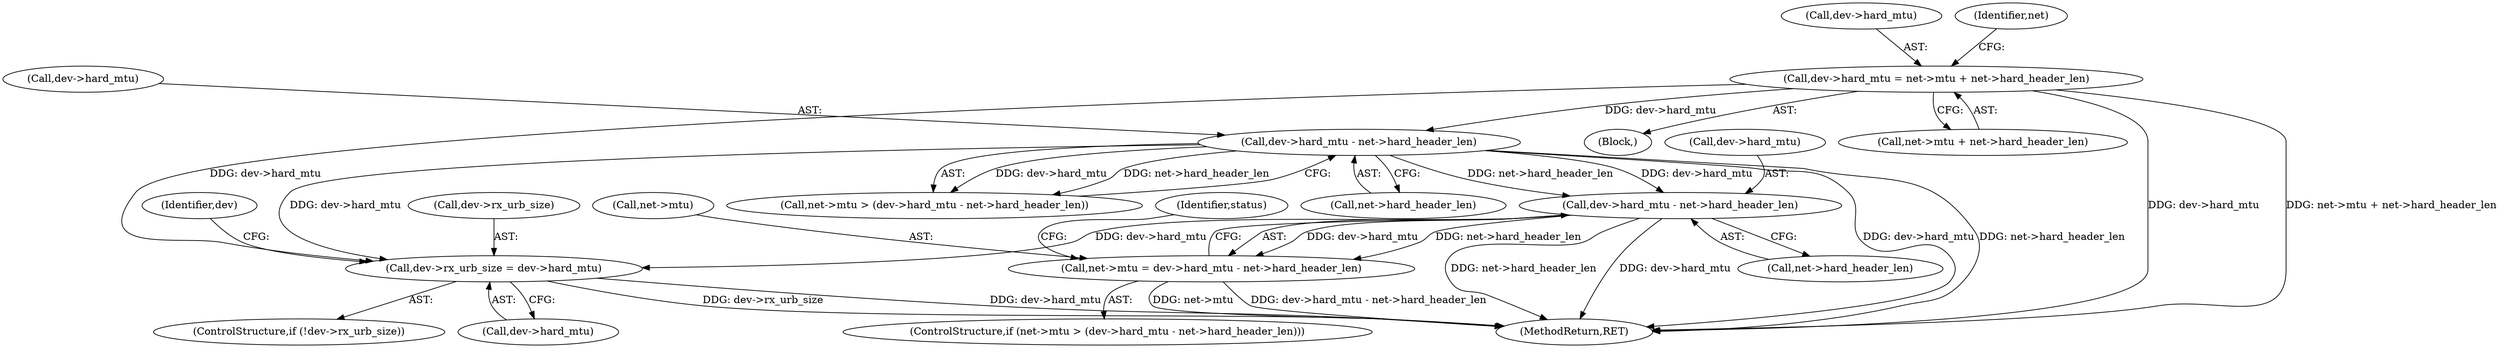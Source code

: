 digraph "0_linux_1666984c8625b3db19a9abc298931d35ab7bc64b@pointer" {
"1000484" [label="(Call,dev->hard_mtu - net->hard_header_len)"];
"1000473" [label="(Call,dev->hard_mtu - net->hard_header_len)"];
"1000345" [label="(Call,dev->hard_mtu = net->mtu + net->hard_header_len)"];
"1000480" [label="(Call,net->mtu = dev->hard_mtu - net->hard_header_len)"];
"1000575" [label="(Call,dev->rx_urb_size = dev->hard_mtu)"];
"1000477" [label="(Call,net->hard_header_len)"];
"1000469" [label="(Call,net->mtu > (dev->hard_mtu - net->hard_header_len))"];
"1000579" [label="(Call,dev->hard_mtu)"];
"1000570" [label="(ControlStructure,if (!dev->rx_urb_size))"];
"1000113" [label="(Block,)"];
"1000480" [label="(Call,net->mtu = dev->hard_mtu - net->hard_header_len)"];
"1000555" [label="(Identifier,status)"];
"1000346" [label="(Call,dev->hard_mtu)"];
"1000575" [label="(Call,dev->rx_urb_size = dev->hard_mtu)"];
"1000345" [label="(Call,dev->hard_mtu = net->mtu + net->hard_header_len)"];
"1000485" [label="(Call,dev->hard_mtu)"];
"1000349" [label="(Call,net->mtu + net->hard_header_len)"];
"1000481" [label="(Call,net->mtu)"];
"1000358" [label="(Identifier,net)"];
"1000576" [label="(Call,dev->rx_urb_size)"];
"1000584" [label="(Identifier,dev)"];
"1000484" [label="(Call,dev->hard_mtu - net->hard_header_len)"];
"1000473" [label="(Call,dev->hard_mtu - net->hard_header_len)"];
"1000474" [label="(Call,dev->hard_mtu)"];
"1000468" [label="(ControlStructure,if (net->mtu > (dev->hard_mtu - net->hard_header_len)))"];
"1000762" [label="(MethodReturn,RET)"];
"1000488" [label="(Call,net->hard_header_len)"];
"1000484" -> "1000480"  [label="AST: "];
"1000484" -> "1000488"  [label="CFG: "];
"1000485" -> "1000484"  [label="AST: "];
"1000488" -> "1000484"  [label="AST: "];
"1000480" -> "1000484"  [label="CFG: "];
"1000484" -> "1000762"  [label="DDG: net->hard_header_len"];
"1000484" -> "1000762"  [label="DDG: dev->hard_mtu"];
"1000484" -> "1000480"  [label="DDG: dev->hard_mtu"];
"1000484" -> "1000480"  [label="DDG: net->hard_header_len"];
"1000473" -> "1000484"  [label="DDG: dev->hard_mtu"];
"1000473" -> "1000484"  [label="DDG: net->hard_header_len"];
"1000484" -> "1000575"  [label="DDG: dev->hard_mtu"];
"1000473" -> "1000469"  [label="AST: "];
"1000473" -> "1000477"  [label="CFG: "];
"1000474" -> "1000473"  [label="AST: "];
"1000477" -> "1000473"  [label="AST: "];
"1000469" -> "1000473"  [label="CFG: "];
"1000473" -> "1000762"  [label="DDG: dev->hard_mtu"];
"1000473" -> "1000762"  [label="DDG: net->hard_header_len"];
"1000473" -> "1000469"  [label="DDG: dev->hard_mtu"];
"1000473" -> "1000469"  [label="DDG: net->hard_header_len"];
"1000345" -> "1000473"  [label="DDG: dev->hard_mtu"];
"1000473" -> "1000575"  [label="DDG: dev->hard_mtu"];
"1000345" -> "1000113"  [label="AST: "];
"1000345" -> "1000349"  [label="CFG: "];
"1000346" -> "1000345"  [label="AST: "];
"1000349" -> "1000345"  [label="AST: "];
"1000358" -> "1000345"  [label="CFG: "];
"1000345" -> "1000762"  [label="DDG: net->mtu + net->hard_header_len"];
"1000345" -> "1000762"  [label="DDG: dev->hard_mtu"];
"1000345" -> "1000575"  [label="DDG: dev->hard_mtu"];
"1000480" -> "1000468"  [label="AST: "];
"1000481" -> "1000480"  [label="AST: "];
"1000555" -> "1000480"  [label="CFG: "];
"1000480" -> "1000762"  [label="DDG: net->mtu"];
"1000480" -> "1000762"  [label="DDG: dev->hard_mtu - net->hard_header_len"];
"1000575" -> "1000570"  [label="AST: "];
"1000575" -> "1000579"  [label="CFG: "];
"1000576" -> "1000575"  [label="AST: "];
"1000579" -> "1000575"  [label="AST: "];
"1000584" -> "1000575"  [label="CFG: "];
"1000575" -> "1000762"  [label="DDG: dev->hard_mtu"];
"1000575" -> "1000762"  [label="DDG: dev->rx_urb_size"];
}
